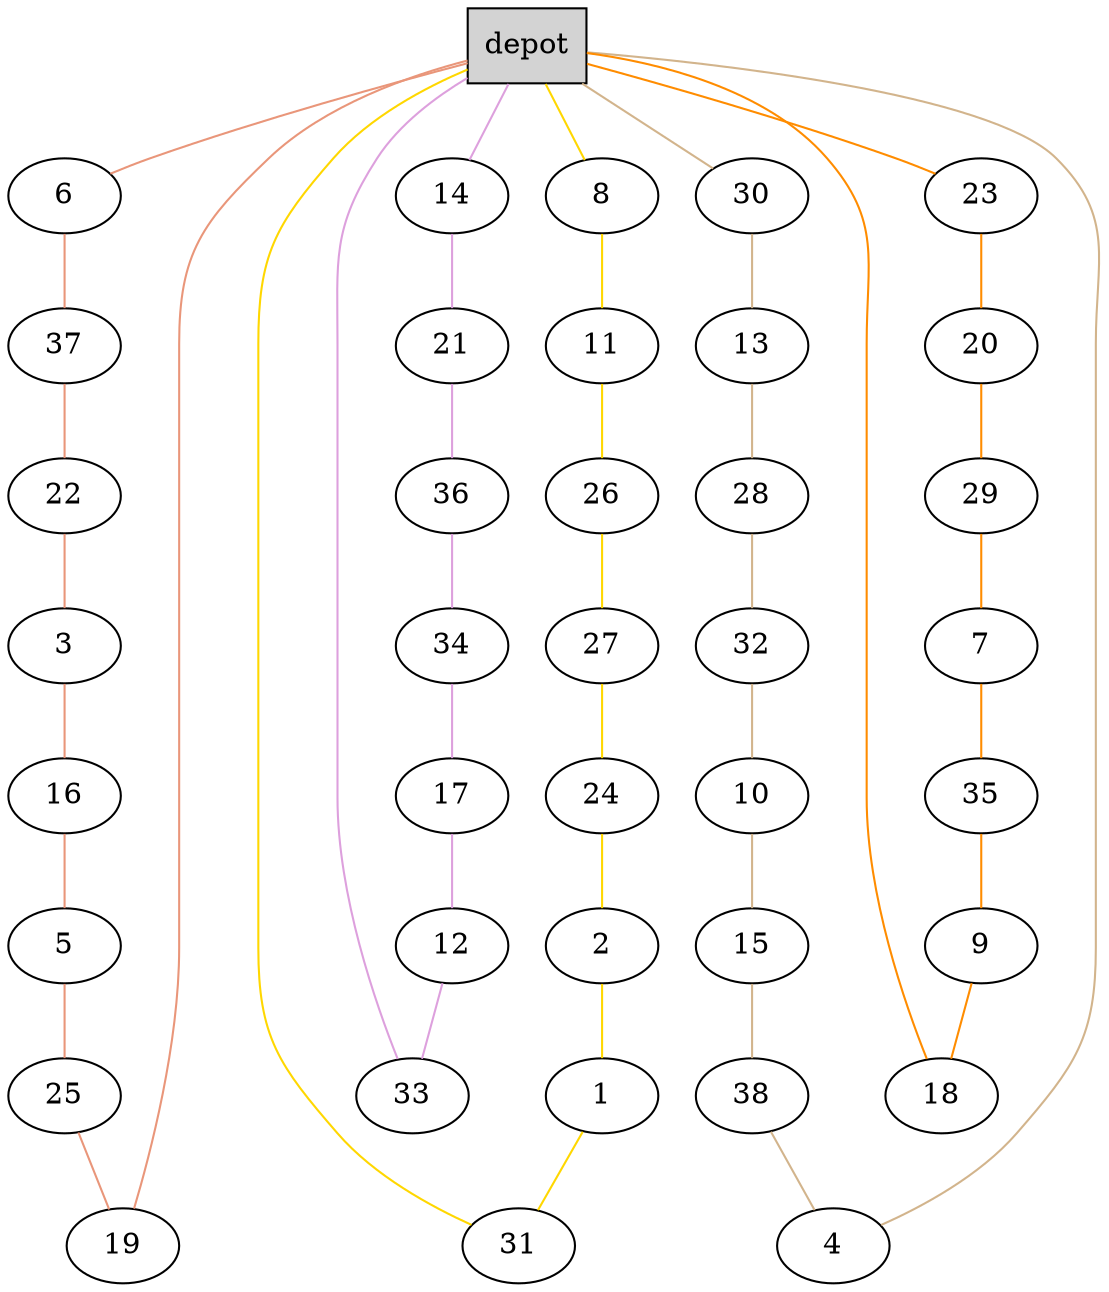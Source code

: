 graph G {
  0[shape = box, label = "depot", style = filled ];
  6[shape = ellipse];
  "0"--"6"[color = darksalmon];
  37[shape = ellipse];
  "6"--"37"[color = darksalmon];
  22[shape = ellipse];
  "37"--"22"[color = darksalmon];
  3[shape = ellipse];
  "22"--"3"[color = darksalmon];
  16[shape = ellipse];
  "3"--"16"[color = darksalmon];
  5[shape = ellipse];
  "16"--"5"[color = darksalmon];
  25[shape = ellipse];
  "5"--"25"[color = darksalmon];
  19[shape = ellipse];
  "25"--"19"[color = darksalmon];
  "19"--"0"[color = darksalmon];
  8[shape = ellipse];
  "0"--"8"[color = gold];
  11[shape = ellipse];
  "8"--"11"[color = gold];
  26[shape = ellipse];
  "11"--"26"[color = gold];
  27[shape = ellipse];
  "26"--"27"[color = gold];
  24[shape = ellipse];
  "27"--"24"[color = gold];
  2[shape = ellipse];
  "24"--"2"[color = gold];
  1[shape = ellipse];
  "2"--"1"[color = gold];
  31[shape = ellipse];
  "1"--"31"[color = gold];
  "31"--"0"[color = gold];
  14[shape = ellipse];
  "0"--"14"[color = plum];
  21[shape = ellipse];
  "14"--"21"[color = plum];
  36[shape = ellipse];
  "21"--"36"[color = plum];
  34[shape = ellipse];
  "36"--"34"[color = plum];
  17[shape = ellipse];
  "34"--"17"[color = plum];
  12[shape = ellipse];
  "17"--"12"[color = plum];
  33[shape = ellipse];
  "12"--"33"[color = plum];
  "33"--"0"[color = plum];
  30[shape = ellipse];
  "0"--"30"[color = tan];
  13[shape = ellipse];
  "30"--"13"[color = tan];
  28[shape = ellipse];
  "13"--"28"[color = tan];
  32[shape = ellipse];
  "28"--"32"[color = tan];
  10[shape = ellipse];
  "32"--"10"[color = tan];
  15[shape = ellipse];
  "10"--"15"[color = tan];
  38[shape = ellipse];
  "15"--"38"[color = tan];
  4[shape = ellipse];
  "38"--"4"[color = tan];
  "4"--"0"[color = tan];
  23[shape = ellipse];
  "0"--"23"[color = darkorange];
  20[shape = ellipse];
  "23"--"20"[color = darkorange];
  29[shape = ellipse];
  "20"--"29"[color = darkorange];
  7[shape = ellipse];
  "29"--"7"[color = darkorange];
  35[shape = ellipse];
  "7"--"35"[color = darkorange];
  9[shape = ellipse];
  "35"--"9"[color = darkorange];
  18[shape = ellipse];
  "9"--"18"[color = darkorange];
  "18"--"0"[color = darkorange];
}
